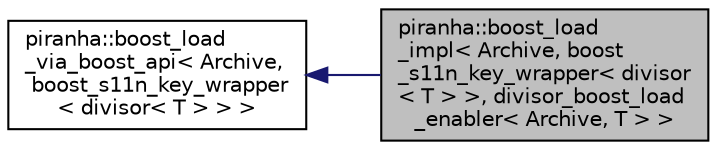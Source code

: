 digraph "piranha::boost_load_impl&lt; Archive, boost_s11n_key_wrapper&lt; divisor&lt; T &gt; &gt;, divisor_boost_load_enabler&lt; Archive, T &gt; &gt;"
{
  edge [fontname="Helvetica",fontsize="10",labelfontname="Helvetica",labelfontsize="10"];
  node [fontname="Helvetica",fontsize="10",shape=record];
  rankdir="LR";
  Node0 [label="piranha::boost_load\l_impl\< Archive, boost\l_s11n_key_wrapper\< divisor\l\< T \> \>, divisor_boost_load\l_enabler\< Archive, T \> \>",height=0.2,width=0.4,color="black", fillcolor="grey75", style="filled", fontcolor="black"];
  Node1 -> Node0 [dir="back",color="midnightblue",fontsize="10",style="solid",fontname="Helvetica"];
  Node1 [label="piranha::boost_load\l_via_boost_api\< Archive,\l boost_s11n_key_wrapper\l\< divisor\< T \> \> \>",height=0.2,width=0.4,color="black", fillcolor="white", style="filled",URL="$structpiranha_1_1boost__load__via__boost__api.html"];
}
